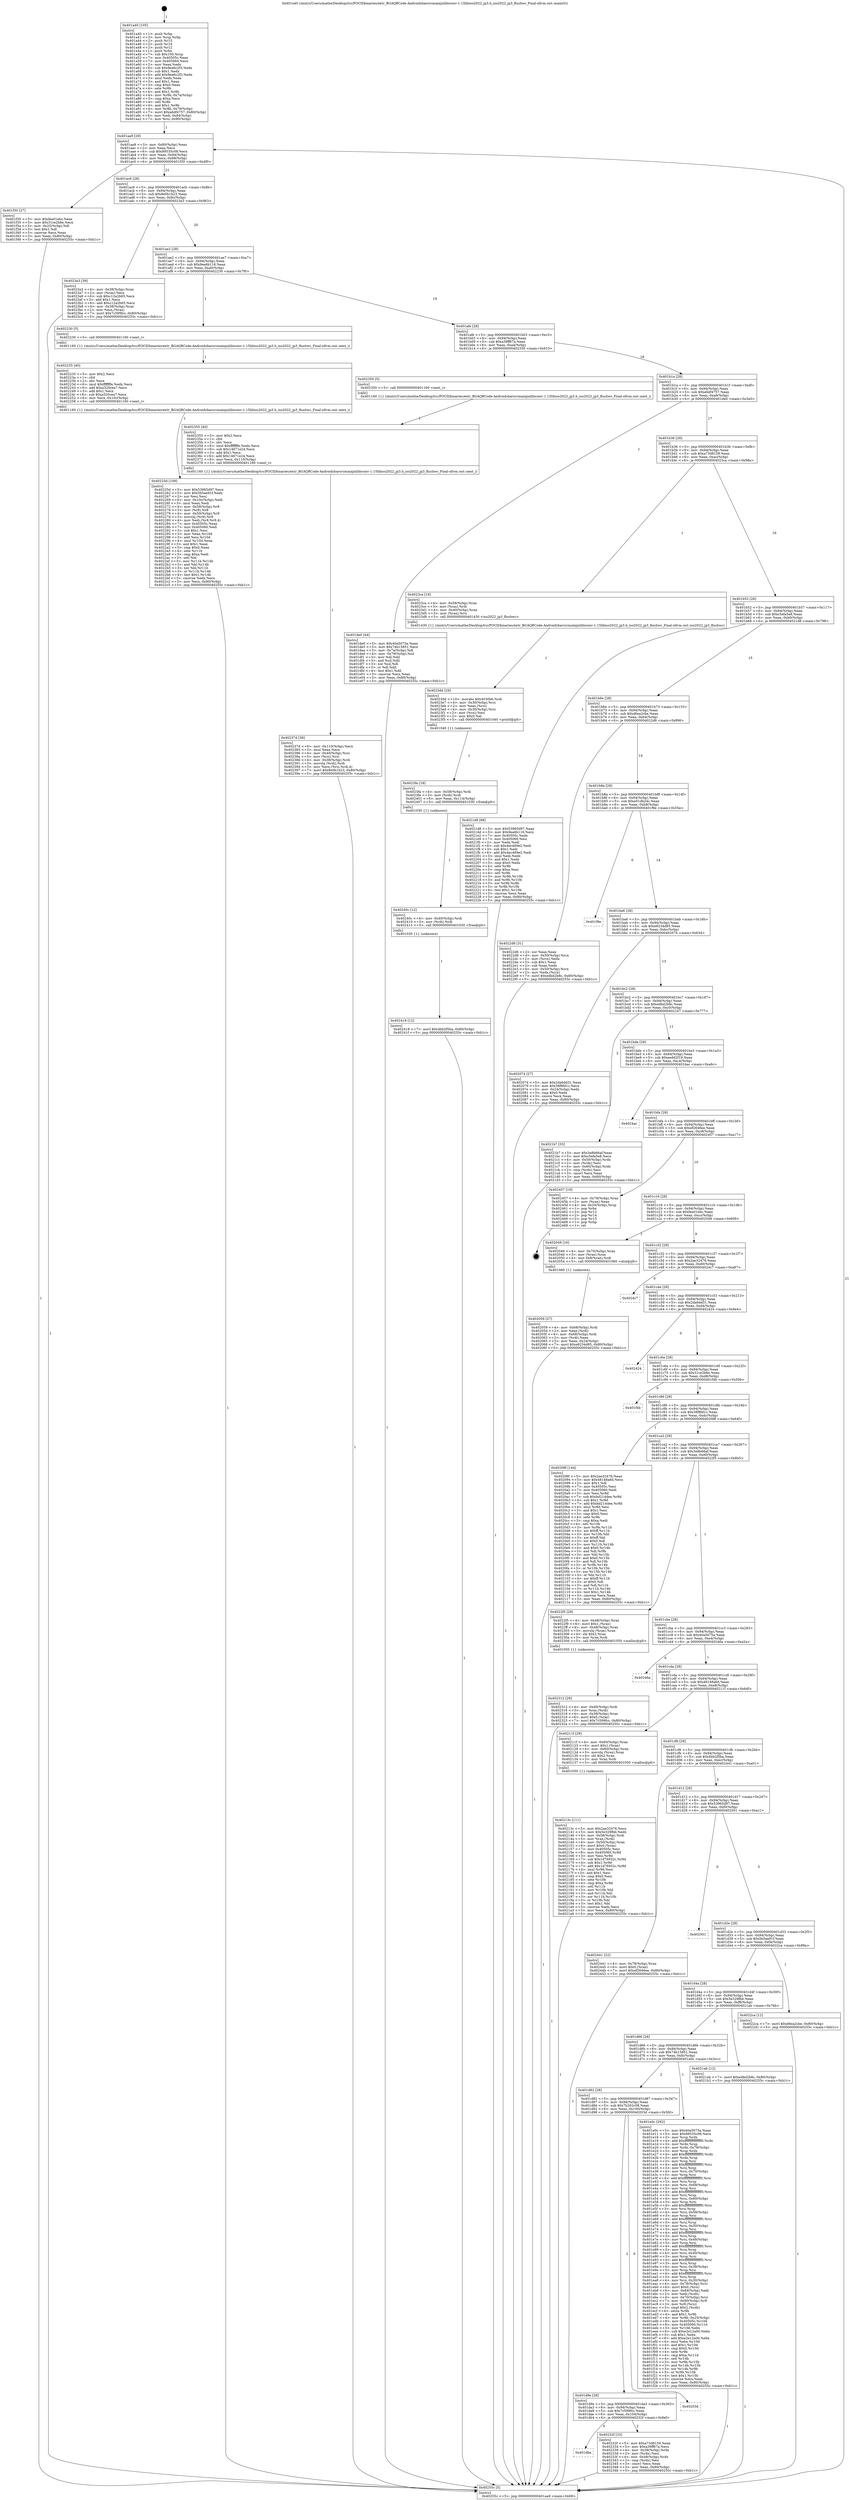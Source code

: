 digraph "0x401a40" {
  label = "0x401a40 (/mnt/c/Users/mathe/Desktop/tcc/POCII/binaries/extr_BGAQRCode-Androidzbarsrcmainjnilibiconv-1.15libiso2022_jp3.h_iso2022_jp3_flushwc_Final-ollvm.out::main(0))"
  labelloc = "t"
  node[shape=record]

  Entry [label="",width=0.3,height=0.3,shape=circle,fillcolor=black,style=filled]
  "0x401aa9" [label="{
     0x401aa9 [29]\l
     | [instrs]\l
     &nbsp;&nbsp;0x401aa9 \<+3\>: mov -0x80(%rbp),%eax\l
     &nbsp;&nbsp;0x401aac \<+2\>: mov %eax,%ecx\l
     &nbsp;&nbsp;0x401aae \<+6\>: sub $0x89535c08,%ecx\l
     &nbsp;&nbsp;0x401ab4 \<+6\>: mov %eax,-0x94(%rbp)\l
     &nbsp;&nbsp;0x401aba \<+6\>: mov %ecx,-0x98(%rbp)\l
     &nbsp;&nbsp;0x401ac0 \<+6\>: je 0000000000401f30 \<main+0x4f0\>\l
  }"]
  "0x401f30" [label="{
     0x401f30 [27]\l
     | [instrs]\l
     &nbsp;&nbsp;0x401f30 \<+5\>: mov $0xfea01ebc,%eax\l
     &nbsp;&nbsp;0x401f35 \<+5\>: mov $0x31ce2b6e,%ecx\l
     &nbsp;&nbsp;0x401f3a \<+3\>: mov -0x25(%rbp),%dl\l
     &nbsp;&nbsp;0x401f3d \<+3\>: test $0x1,%dl\l
     &nbsp;&nbsp;0x401f40 \<+3\>: cmovne %ecx,%eax\l
     &nbsp;&nbsp;0x401f43 \<+3\>: mov %eax,-0x80(%rbp)\l
     &nbsp;&nbsp;0x401f46 \<+5\>: jmp 000000000040255c \<main+0xb1c\>\l
  }"]
  "0x401ac6" [label="{
     0x401ac6 [28]\l
     | [instrs]\l
     &nbsp;&nbsp;0x401ac6 \<+5\>: jmp 0000000000401acb \<main+0x8b\>\l
     &nbsp;&nbsp;0x401acb \<+6\>: mov -0x94(%rbp),%eax\l
     &nbsp;&nbsp;0x401ad1 \<+5\>: sub $0x8e0b1b23,%eax\l
     &nbsp;&nbsp;0x401ad6 \<+6\>: mov %eax,-0x9c(%rbp)\l
     &nbsp;&nbsp;0x401adc \<+6\>: je 00000000004023a3 \<main+0x963\>\l
  }"]
  Exit [label="",width=0.3,height=0.3,shape=circle,fillcolor=black,style=filled,peripheries=2]
  "0x4023a3" [label="{
     0x4023a3 [39]\l
     | [instrs]\l
     &nbsp;&nbsp;0x4023a3 \<+4\>: mov -0x38(%rbp),%rax\l
     &nbsp;&nbsp;0x4023a7 \<+2\>: mov (%rax),%ecx\l
     &nbsp;&nbsp;0x4023a9 \<+6\>: sub $0xc12a2b65,%ecx\l
     &nbsp;&nbsp;0x4023af \<+3\>: add $0x1,%ecx\l
     &nbsp;&nbsp;0x4023b2 \<+6\>: add $0xc12a2b65,%ecx\l
     &nbsp;&nbsp;0x4023b8 \<+4\>: mov -0x38(%rbp),%rax\l
     &nbsp;&nbsp;0x4023bc \<+2\>: mov %ecx,(%rax)\l
     &nbsp;&nbsp;0x4023be \<+7\>: movl $0x7c599fcc,-0x80(%rbp)\l
     &nbsp;&nbsp;0x4023c5 \<+5\>: jmp 000000000040255c \<main+0xb1c\>\l
  }"]
  "0x401ae2" [label="{
     0x401ae2 [28]\l
     | [instrs]\l
     &nbsp;&nbsp;0x401ae2 \<+5\>: jmp 0000000000401ae7 \<main+0xa7\>\l
     &nbsp;&nbsp;0x401ae7 \<+6\>: mov -0x94(%rbp),%eax\l
     &nbsp;&nbsp;0x401aed \<+5\>: sub $0x9ea6b116,%eax\l
     &nbsp;&nbsp;0x401af2 \<+6\>: mov %eax,-0xa0(%rbp)\l
     &nbsp;&nbsp;0x401af8 \<+6\>: je 0000000000402230 \<main+0x7f0\>\l
  }"]
  "0x402418" [label="{
     0x402418 [12]\l
     | [instrs]\l
     &nbsp;&nbsp;0x402418 \<+7\>: movl $0x4bb2f5ba,-0x80(%rbp)\l
     &nbsp;&nbsp;0x40241f \<+5\>: jmp 000000000040255c \<main+0xb1c\>\l
  }"]
  "0x402230" [label="{
     0x402230 [5]\l
     | [instrs]\l
     &nbsp;&nbsp;0x402230 \<+5\>: call 0000000000401160 \<next_i\>\l
     | [calls]\l
     &nbsp;&nbsp;0x401160 \{1\} (/mnt/c/Users/mathe/Desktop/tcc/POCII/binaries/extr_BGAQRCode-Androidzbarsrcmainjnilibiconv-1.15libiso2022_jp3.h_iso2022_jp3_flushwc_Final-ollvm.out::next_i)\l
  }"]
  "0x401afe" [label="{
     0x401afe [28]\l
     | [instrs]\l
     &nbsp;&nbsp;0x401afe \<+5\>: jmp 0000000000401b03 \<main+0xc3\>\l
     &nbsp;&nbsp;0x401b03 \<+6\>: mov -0x94(%rbp),%eax\l
     &nbsp;&nbsp;0x401b09 \<+5\>: sub $0xa39ff67a,%eax\l
     &nbsp;&nbsp;0x401b0e \<+6\>: mov %eax,-0xa4(%rbp)\l
     &nbsp;&nbsp;0x401b14 \<+6\>: je 0000000000402350 \<main+0x910\>\l
  }"]
  "0x40240c" [label="{
     0x40240c [12]\l
     | [instrs]\l
     &nbsp;&nbsp;0x40240c \<+4\>: mov -0x40(%rbp),%rdi\l
     &nbsp;&nbsp;0x402410 \<+3\>: mov (%rdi),%rdi\l
     &nbsp;&nbsp;0x402413 \<+5\>: call 0000000000401030 \<free@plt\>\l
     | [calls]\l
     &nbsp;&nbsp;0x401030 \{1\} (unknown)\l
  }"]
  "0x402350" [label="{
     0x402350 [5]\l
     | [instrs]\l
     &nbsp;&nbsp;0x402350 \<+5\>: call 0000000000401160 \<next_i\>\l
     | [calls]\l
     &nbsp;&nbsp;0x401160 \{1\} (/mnt/c/Users/mathe/Desktop/tcc/POCII/binaries/extr_BGAQRCode-Androidzbarsrcmainjnilibiconv-1.15libiso2022_jp3.h_iso2022_jp3_flushwc_Final-ollvm.out::next_i)\l
  }"]
  "0x401b1a" [label="{
     0x401b1a [28]\l
     | [instrs]\l
     &nbsp;&nbsp;0x401b1a \<+5\>: jmp 0000000000401b1f \<main+0xdf\>\l
     &nbsp;&nbsp;0x401b1f \<+6\>: mov -0x94(%rbp),%eax\l
     &nbsp;&nbsp;0x401b25 \<+5\>: sub $0xa6df4757,%eax\l
     &nbsp;&nbsp;0x401b2a \<+6\>: mov %eax,-0xa8(%rbp)\l
     &nbsp;&nbsp;0x401b30 \<+6\>: je 0000000000401de0 \<main+0x3a0\>\l
  }"]
  "0x4023fa" [label="{
     0x4023fa [18]\l
     | [instrs]\l
     &nbsp;&nbsp;0x4023fa \<+4\>: mov -0x58(%rbp),%rdi\l
     &nbsp;&nbsp;0x4023fe \<+3\>: mov (%rdi),%rdi\l
     &nbsp;&nbsp;0x402401 \<+6\>: mov %eax,-0x114(%rbp)\l
     &nbsp;&nbsp;0x402407 \<+5\>: call 0000000000401030 \<free@plt\>\l
     | [calls]\l
     &nbsp;&nbsp;0x401030 \{1\} (unknown)\l
  }"]
  "0x401de0" [label="{
     0x401de0 [44]\l
     | [instrs]\l
     &nbsp;&nbsp;0x401de0 \<+5\>: mov $0x40a5075a,%eax\l
     &nbsp;&nbsp;0x401de5 \<+5\>: mov $0x74b15851,%ecx\l
     &nbsp;&nbsp;0x401dea \<+3\>: mov -0x7a(%rbp),%dl\l
     &nbsp;&nbsp;0x401ded \<+4\>: mov -0x79(%rbp),%sil\l
     &nbsp;&nbsp;0x401df1 \<+3\>: mov %dl,%dil\l
     &nbsp;&nbsp;0x401df4 \<+3\>: and %sil,%dil\l
     &nbsp;&nbsp;0x401df7 \<+3\>: xor %sil,%dl\l
     &nbsp;&nbsp;0x401dfa \<+3\>: or %dl,%dil\l
     &nbsp;&nbsp;0x401dfd \<+4\>: test $0x1,%dil\l
     &nbsp;&nbsp;0x401e01 \<+3\>: cmovne %ecx,%eax\l
     &nbsp;&nbsp;0x401e04 \<+3\>: mov %eax,-0x80(%rbp)\l
     &nbsp;&nbsp;0x401e07 \<+5\>: jmp 000000000040255c \<main+0xb1c\>\l
  }"]
  "0x401b36" [label="{
     0x401b36 [28]\l
     | [instrs]\l
     &nbsp;&nbsp;0x401b36 \<+5\>: jmp 0000000000401b3b \<main+0xfb\>\l
     &nbsp;&nbsp;0x401b3b \<+6\>: mov -0x94(%rbp),%eax\l
     &nbsp;&nbsp;0x401b41 \<+5\>: sub $0xa73d8159,%eax\l
     &nbsp;&nbsp;0x401b46 \<+6\>: mov %eax,-0xac(%rbp)\l
     &nbsp;&nbsp;0x401b4c \<+6\>: je 00000000004023ca \<main+0x98a\>\l
  }"]
  "0x40255c" [label="{
     0x40255c [5]\l
     | [instrs]\l
     &nbsp;&nbsp;0x40255c \<+5\>: jmp 0000000000401aa9 \<main+0x69\>\l
  }"]
  "0x401a40" [label="{
     0x401a40 [105]\l
     | [instrs]\l
     &nbsp;&nbsp;0x401a40 \<+1\>: push %rbp\l
     &nbsp;&nbsp;0x401a41 \<+3\>: mov %rsp,%rbp\l
     &nbsp;&nbsp;0x401a44 \<+2\>: push %r15\l
     &nbsp;&nbsp;0x401a46 \<+2\>: push %r14\l
     &nbsp;&nbsp;0x401a48 \<+2\>: push %r12\l
     &nbsp;&nbsp;0x401a4a \<+1\>: push %rbx\l
     &nbsp;&nbsp;0x401a4b \<+7\>: sub $0x100,%rsp\l
     &nbsp;&nbsp;0x401a52 \<+7\>: mov 0x40505c,%eax\l
     &nbsp;&nbsp;0x401a59 \<+7\>: mov 0x405060,%ecx\l
     &nbsp;&nbsp;0x401a60 \<+2\>: mov %eax,%edx\l
     &nbsp;&nbsp;0x401a62 \<+6\>: sub $0x9ea6c2f3,%edx\l
     &nbsp;&nbsp;0x401a68 \<+3\>: sub $0x1,%edx\l
     &nbsp;&nbsp;0x401a6b \<+6\>: add $0x9ea6c2f3,%edx\l
     &nbsp;&nbsp;0x401a71 \<+3\>: imul %edx,%eax\l
     &nbsp;&nbsp;0x401a74 \<+3\>: and $0x1,%eax\l
     &nbsp;&nbsp;0x401a77 \<+3\>: cmp $0x0,%eax\l
     &nbsp;&nbsp;0x401a7a \<+4\>: sete %r8b\l
     &nbsp;&nbsp;0x401a7e \<+4\>: and $0x1,%r8b\l
     &nbsp;&nbsp;0x401a82 \<+4\>: mov %r8b,-0x7a(%rbp)\l
     &nbsp;&nbsp;0x401a86 \<+3\>: cmp $0xa,%ecx\l
     &nbsp;&nbsp;0x401a89 \<+4\>: setl %r8b\l
     &nbsp;&nbsp;0x401a8d \<+4\>: and $0x1,%r8b\l
     &nbsp;&nbsp;0x401a91 \<+4\>: mov %r8b,-0x79(%rbp)\l
     &nbsp;&nbsp;0x401a95 \<+7\>: movl $0xa6df4757,-0x80(%rbp)\l
     &nbsp;&nbsp;0x401a9c \<+6\>: mov %edi,-0x84(%rbp)\l
     &nbsp;&nbsp;0x401aa2 \<+7\>: mov %rsi,-0x90(%rbp)\l
  }"]
  "0x4023dd" [label="{
     0x4023dd [29]\l
     | [instrs]\l
     &nbsp;&nbsp;0x4023dd \<+10\>: movabs $0x4030b6,%rdi\l
     &nbsp;&nbsp;0x4023e7 \<+4\>: mov -0x30(%rbp),%rsi\l
     &nbsp;&nbsp;0x4023eb \<+2\>: mov %eax,(%rsi)\l
     &nbsp;&nbsp;0x4023ed \<+4\>: mov -0x30(%rbp),%rsi\l
     &nbsp;&nbsp;0x4023f1 \<+2\>: mov (%rsi),%esi\l
     &nbsp;&nbsp;0x4023f3 \<+2\>: mov $0x0,%al\l
     &nbsp;&nbsp;0x4023f5 \<+5\>: call 0000000000401040 \<printf@plt\>\l
     | [calls]\l
     &nbsp;&nbsp;0x401040 \{1\} (unknown)\l
  }"]
  "0x4023ca" [label="{
     0x4023ca [19]\l
     | [instrs]\l
     &nbsp;&nbsp;0x4023ca \<+4\>: mov -0x58(%rbp),%rax\l
     &nbsp;&nbsp;0x4023ce \<+3\>: mov (%rax),%rdi\l
     &nbsp;&nbsp;0x4023d1 \<+4\>: mov -0x40(%rbp),%rax\l
     &nbsp;&nbsp;0x4023d5 \<+3\>: mov (%rax),%rsi\l
     &nbsp;&nbsp;0x4023d8 \<+5\>: call 0000000000401430 \<iso2022_jp3_flushwc\>\l
     | [calls]\l
     &nbsp;&nbsp;0x401430 \{1\} (/mnt/c/Users/mathe/Desktop/tcc/POCII/binaries/extr_BGAQRCode-Androidzbarsrcmainjnilibiconv-1.15libiso2022_jp3.h_iso2022_jp3_flushwc_Final-ollvm.out::iso2022_jp3_flushwc)\l
  }"]
  "0x401b52" [label="{
     0x401b52 [28]\l
     | [instrs]\l
     &nbsp;&nbsp;0x401b52 \<+5\>: jmp 0000000000401b57 \<main+0x117\>\l
     &nbsp;&nbsp;0x401b57 \<+6\>: mov -0x94(%rbp),%eax\l
     &nbsp;&nbsp;0x401b5d \<+5\>: sub $0xc5efa5e8,%eax\l
     &nbsp;&nbsp;0x401b62 \<+6\>: mov %eax,-0xb0(%rbp)\l
     &nbsp;&nbsp;0x401b68 \<+6\>: je 00000000004021d8 \<main+0x798\>\l
  }"]
  "0x40237d" [label="{
     0x40237d [38]\l
     | [instrs]\l
     &nbsp;&nbsp;0x40237d \<+6\>: mov -0x110(%rbp),%ecx\l
     &nbsp;&nbsp;0x402383 \<+3\>: imul %eax,%ecx\l
     &nbsp;&nbsp;0x402386 \<+4\>: mov -0x40(%rbp),%rsi\l
     &nbsp;&nbsp;0x40238a \<+3\>: mov (%rsi),%rsi\l
     &nbsp;&nbsp;0x40238d \<+4\>: mov -0x38(%rbp),%rdi\l
     &nbsp;&nbsp;0x402391 \<+3\>: movslq (%rdi),%rdi\l
     &nbsp;&nbsp;0x402394 \<+3\>: mov %ecx,(%rsi,%rdi,4)\l
     &nbsp;&nbsp;0x402397 \<+7\>: movl $0x8e0b1b23,-0x80(%rbp)\l
     &nbsp;&nbsp;0x40239e \<+5\>: jmp 000000000040255c \<main+0xb1c\>\l
  }"]
  "0x4021d8" [label="{
     0x4021d8 [88]\l
     | [instrs]\l
     &nbsp;&nbsp;0x4021d8 \<+5\>: mov $0x53965d97,%eax\l
     &nbsp;&nbsp;0x4021dd \<+5\>: mov $0x9ea6b116,%ecx\l
     &nbsp;&nbsp;0x4021e2 \<+7\>: mov 0x40505c,%edx\l
     &nbsp;&nbsp;0x4021e9 \<+7\>: mov 0x405060,%esi\l
     &nbsp;&nbsp;0x4021f0 \<+2\>: mov %edx,%edi\l
     &nbsp;&nbsp;0x4021f2 \<+6\>: sub $0x4ec469e2,%edi\l
     &nbsp;&nbsp;0x4021f8 \<+3\>: sub $0x1,%edi\l
     &nbsp;&nbsp;0x4021fb \<+6\>: add $0x4ec469e2,%edi\l
     &nbsp;&nbsp;0x402201 \<+3\>: imul %edi,%edx\l
     &nbsp;&nbsp;0x402204 \<+3\>: and $0x1,%edx\l
     &nbsp;&nbsp;0x402207 \<+3\>: cmp $0x0,%edx\l
     &nbsp;&nbsp;0x40220a \<+4\>: sete %r8b\l
     &nbsp;&nbsp;0x40220e \<+3\>: cmp $0xa,%esi\l
     &nbsp;&nbsp;0x402211 \<+4\>: setl %r9b\l
     &nbsp;&nbsp;0x402215 \<+3\>: mov %r8b,%r10b\l
     &nbsp;&nbsp;0x402218 \<+3\>: and %r9b,%r10b\l
     &nbsp;&nbsp;0x40221b \<+3\>: xor %r9b,%r8b\l
     &nbsp;&nbsp;0x40221e \<+3\>: or %r8b,%r10b\l
     &nbsp;&nbsp;0x402221 \<+4\>: test $0x1,%r10b\l
     &nbsp;&nbsp;0x402225 \<+3\>: cmovne %ecx,%eax\l
     &nbsp;&nbsp;0x402228 \<+3\>: mov %eax,-0x80(%rbp)\l
     &nbsp;&nbsp;0x40222b \<+5\>: jmp 000000000040255c \<main+0xb1c\>\l
  }"]
  "0x401b6e" [label="{
     0x401b6e [28]\l
     | [instrs]\l
     &nbsp;&nbsp;0x401b6e \<+5\>: jmp 0000000000401b73 \<main+0x133\>\l
     &nbsp;&nbsp;0x401b73 \<+6\>: mov -0x94(%rbp),%eax\l
     &nbsp;&nbsp;0x401b79 \<+5\>: sub $0xd6ea2cbe,%eax\l
     &nbsp;&nbsp;0x401b7e \<+6\>: mov %eax,-0xb4(%rbp)\l
     &nbsp;&nbsp;0x401b84 \<+6\>: je 00000000004022d6 \<main+0x896\>\l
  }"]
  "0x402355" [label="{
     0x402355 [40]\l
     | [instrs]\l
     &nbsp;&nbsp;0x402355 \<+5\>: mov $0x2,%ecx\l
     &nbsp;&nbsp;0x40235a \<+1\>: cltd\l
     &nbsp;&nbsp;0x40235b \<+2\>: idiv %ecx\l
     &nbsp;&nbsp;0x40235d \<+6\>: imul $0xfffffffe,%edx,%ecx\l
     &nbsp;&nbsp;0x402363 \<+6\>: sub $0x14671e24,%ecx\l
     &nbsp;&nbsp;0x402369 \<+3\>: add $0x1,%ecx\l
     &nbsp;&nbsp;0x40236c \<+6\>: add $0x14671e24,%ecx\l
     &nbsp;&nbsp;0x402372 \<+6\>: mov %ecx,-0x110(%rbp)\l
     &nbsp;&nbsp;0x402378 \<+5\>: call 0000000000401160 \<next_i\>\l
     | [calls]\l
     &nbsp;&nbsp;0x401160 \{1\} (/mnt/c/Users/mathe/Desktop/tcc/POCII/binaries/extr_BGAQRCode-Androidzbarsrcmainjnilibiconv-1.15libiso2022_jp3.h_iso2022_jp3_flushwc_Final-ollvm.out::next_i)\l
  }"]
  "0x4022d6" [label="{
     0x4022d6 [31]\l
     | [instrs]\l
     &nbsp;&nbsp;0x4022d6 \<+2\>: xor %eax,%eax\l
     &nbsp;&nbsp;0x4022d8 \<+4\>: mov -0x50(%rbp),%rcx\l
     &nbsp;&nbsp;0x4022dc \<+2\>: mov (%rcx),%edx\l
     &nbsp;&nbsp;0x4022de \<+3\>: sub $0x1,%eax\l
     &nbsp;&nbsp;0x4022e1 \<+2\>: sub %eax,%edx\l
     &nbsp;&nbsp;0x4022e3 \<+4\>: mov -0x50(%rbp),%rcx\l
     &nbsp;&nbsp;0x4022e7 \<+2\>: mov %edx,(%rcx)\l
     &nbsp;&nbsp;0x4022e9 \<+7\>: movl $0xedbd2b8c,-0x80(%rbp)\l
     &nbsp;&nbsp;0x4022f0 \<+5\>: jmp 000000000040255c \<main+0xb1c\>\l
  }"]
  "0x401b8a" [label="{
     0x401b8a [28]\l
     | [instrs]\l
     &nbsp;&nbsp;0x401b8a \<+5\>: jmp 0000000000401b8f \<main+0x14f\>\l
     &nbsp;&nbsp;0x401b8f \<+6\>: mov -0x94(%rbp),%eax\l
     &nbsp;&nbsp;0x401b95 \<+5\>: sub $0xe01db24c,%eax\l
     &nbsp;&nbsp;0x401b9a \<+6\>: mov %eax,-0xb8(%rbp)\l
     &nbsp;&nbsp;0x401ba0 \<+6\>: je 0000000000401f9e \<main+0x55e\>\l
  }"]
  "0x401dba" [label="{
     0x401dba\l
  }", style=dashed]
  "0x401f9e" [label="{
     0x401f9e\l
  }", style=dashed]
  "0x401ba6" [label="{
     0x401ba6 [28]\l
     | [instrs]\l
     &nbsp;&nbsp;0x401ba6 \<+5\>: jmp 0000000000401bab \<main+0x16b\>\l
     &nbsp;&nbsp;0x401bab \<+6\>: mov -0x94(%rbp),%eax\l
     &nbsp;&nbsp;0x401bb1 \<+5\>: sub $0xe8234d85,%eax\l
     &nbsp;&nbsp;0x401bb6 \<+6\>: mov %eax,-0xbc(%rbp)\l
     &nbsp;&nbsp;0x401bbc \<+6\>: je 0000000000402074 \<main+0x634\>\l
  }"]
  "0x40232f" [label="{
     0x40232f [33]\l
     | [instrs]\l
     &nbsp;&nbsp;0x40232f \<+5\>: mov $0xa73d8159,%eax\l
     &nbsp;&nbsp;0x402334 \<+5\>: mov $0xa39ff67a,%ecx\l
     &nbsp;&nbsp;0x402339 \<+4\>: mov -0x38(%rbp),%rdx\l
     &nbsp;&nbsp;0x40233d \<+2\>: mov (%rdx),%esi\l
     &nbsp;&nbsp;0x40233f \<+4\>: mov -0x48(%rbp),%rdx\l
     &nbsp;&nbsp;0x402343 \<+2\>: cmp (%rdx),%esi\l
     &nbsp;&nbsp;0x402345 \<+3\>: cmovl %ecx,%eax\l
     &nbsp;&nbsp;0x402348 \<+3\>: mov %eax,-0x80(%rbp)\l
     &nbsp;&nbsp;0x40234b \<+5\>: jmp 000000000040255c \<main+0xb1c\>\l
  }"]
  "0x402074" [label="{
     0x402074 [27]\l
     | [instrs]\l
     &nbsp;&nbsp;0x402074 \<+5\>: mov $0x2da6dd31,%eax\l
     &nbsp;&nbsp;0x402079 \<+5\>: mov $0x38f8fd1c,%ecx\l
     &nbsp;&nbsp;0x40207e \<+3\>: mov -0x24(%rbp),%edx\l
     &nbsp;&nbsp;0x402081 \<+3\>: cmp $0x0,%edx\l
     &nbsp;&nbsp;0x402084 \<+3\>: cmove %ecx,%eax\l
     &nbsp;&nbsp;0x402087 \<+3\>: mov %eax,-0x80(%rbp)\l
     &nbsp;&nbsp;0x40208a \<+5\>: jmp 000000000040255c \<main+0xb1c\>\l
  }"]
  "0x401bc2" [label="{
     0x401bc2 [28]\l
     | [instrs]\l
     &nbsp;&nbsp;0x401bc2 \<+5\>: jmp 0000000000401bc7 \<main+0x187\>\l
     &nbsp;&nbsp;0x401bc7 \<+6\>: mov -0x94(%rbp),%eax\l
     &nbsp;&nbsp;0x401bcd \<+5\>: sub $0xedbd2b8c,%eax\l
     &nbsp;&nbsp;0x401bd2 \<+6\>: mov %eax,-0xc0(%rbp)\l
     &nbsp;&nbsp;0x401bd8 \<+6\>: je 00000000004021b7 \<main+0x777\>\l
  }"]
  "0x401d9e" [label="{
     0x401d9e [28]\l
     | [instrs]\l
     &nbsp;&nbsp;0x401d9e \<+5\>: jmp 0000000000401da3 \<main+0x363\>\l
     &nbsp;&nbsp;0x401da3 \<+6\>: mov -0x94(%rbp),%eax\l
     &nbsp;&nbsp;0x401da9 \<+5\>: sub $0x7c599fcc,%eax\l
     &nbsp;&nbsp;0x401dae \<+6\>: mov %eax,-0x104(%rbp)\l
     &nbsp;&nbsp;0x401db4 \<+6\>: je 000000000040232f \<main+0x8ef\>\l
  }"]
  "0x4021b7" [label="{
     0x4021b7 [33]\l
     | [instrs]\l
     &nbsp;&nbsp;0x4021b7 \<+5\>: mov $0x3e8b66af,%eax\l
     &nbsp;&nbsp;0x4021bc \<+5\>: mov $0xc5efa5e8,%ecx\l
     &nbsp;&nbsp;0x4021c1 \<+4\>: mov -0x50(%rbp),%rdx\l
     &nbsp;&nbsp;0x4021c5 \<+2\>: mov (%rdx),%esi\l
     &nbsp;&nbsp;0x4021c7 \<+4\>: mov -0x60(%rbp),%rdx\l
     &nbsp;&nbsp;0x4021cb \<+2\>: cmp (%rdx),%esi\l
     &nbsp;&nbsp;0x4021cd \<+3\>: cmovl %ecx,%eax\l
     &nbsp;&nbsp;0x4021d0 \<+3\>: mov %eax,-0x80(%rbp)\l
     &nbsp;&nbsp;0x4021d3 \<+5\>: jmp 000000000040255c \<main+0xb1c\>\l
  }"]
  "0x401bde" [label="{
     0x401bde [28]\l
     | [instrs]\l
     &nbsp;&nbsp;0x401bde \<+5\>: jmp 0000000000401be3 \<main+0x1a3\>\l
     &nbsp;&nbsp;0x401be3 \<+6\>: mov -0x94(%rbp),%eax\l
     &nbsp;&nbsp;0x401be9 \<+5\>: sub $0xeedd2f19,%eax\l
     &nbsp;&nbsp;0x401bee \<+6\>: mov %eax,-0xc4(%rbp)\l
     &nbsp;&nbsp;0x401bf4 \<+6\>: je 00000000004024ac \<main+0xa6c\>\l
  }"]
  "0x40203d" [label="{
     0x40203d\l
  }", style=dashed]
  "0x4024ac" [label="{
     0x4024ac\l
  }", style=dashed]
  "0x401bfa" [label="{
     0x401bfa [28]\l
     | [instrs]\l
     &nbsp;&nbsp;0x401bfa \<+5\>: jmp 0000000000401bff \<main+0x1bf\>\l
     &nbsp;&nbsp;0x401bff \<+6\>: mov -0x94(%rbp),%eax\l
     &nbsp;&nbsp;0x401c05 \<+5\>: sub $0xef2646ee,%eax\l
     &nbsp;&nbsp;0x401c0a \<+6\>: mov %eax,-0xc8(%rbp)\l
     &nbsp;&nbsp;0x401c10 \<+6\>: je 0000000000402457 \<main+0xa17\>\l
  }"]
  "0x402312" [label="{
     0x402312 [29]\l
     | [instrs]\l
     &nbsp;&nbsp;0x402312 \<+4\>: mov -0x40(%rbp),%rdi\l
     &nbsp;&nbsp;0x402316 \<+3\>: mov %rax,(%rdi)\l
     &nbsp;&nbsp;0x402319 \<+4\>: mov -0x38(%rbp),%rax\l
     &nbsp;&nbsp;0x40231d \<+6\>: movl $0x0,(%rax)\l
     &nbsp;&nbsp;0x402323 \<+7\>: movl $0x7c599fcc,-0x80(%rbp)\l
     &nbsp;&nbsp;0x40232a \<+5\>: jmp 000000000040255c \<main+0xb1c\>\l
  }"]
  "0x402457" [label="{
     0x402457 [19]\l
     | [instrs]\l
     &nbsp;&nbsp;0x402457 \<+4\>: mov -0x78(%rbp),%rax\l
     &nbsp;&nbsp;0x40245b \<+2\>: mov (%rax),%eax\l
     &nbsp;&nbsp;0x40245d \<+4\>: lea -0x20(%rbp),%rsp\l
     &nbsp;&nbsp;0x402461 \<+1\>: pop %rbx\l
     &nbsp;&nbsp;0x402462 \<+2\>: pop %r12\l
     &nbsp;&nbsp;0x402464 \<+2\>: pop %r14\l
     &nbsp;&nbsp;0x402466 \<+2\>: pop %r15\l
     &nbsp;&nbsp;0x402468 \<+1\>: pop %rbp\l
     &nbsp;&nbsp;0x402469 \<+1\>: ret\l
  }"]
  "0x401c16" [label="{
     0x401c16 [28]\l
     | [instrs]\l
     &nbsp;&nbsp;0x401c16 \<+5\>: jmp 0000000000401c1b \<main+0x1db\>\l
     &nbsp;&nbsp;0x401c1b \<+6\>: mov -0x94(%rbp),%eax\l
     &nbsp;&nbsp;0x401c21 \<+5\>: sub $0xfea01ebc,%eax\l
     &nbsp;&nbsp;0x401c26 \<+6\>: mov %eax,-0xcc(%rbp)\l
     &nbsp;&nbsp;0x401c2c \<+6\>: je 0000000000402049 \<main+0x609\>\l
  }"]
  "0x40225d" [label="{
     0x40225d [109]\l
     | [instrs]\l
     &nbsp;&nbsp;0x40225d \<+5\>: mov $0x53965d97,%ecx\l
     &nbsp;&nbsp;0x402262 \<+5\>: mov $0x5b5ae91f,%edx\l
     &nbsp;&nbsp;0x402267 \<+2\>: xor %esi,%esi\l
     &nbsp;&nbsp;0x402269 \<+6\>: mov -0x10c(%rbp),%edi\l
     &nbsp;&nbsp;0x40226f \<+3\>: imul %eax,%edi\l
     &nbsp;&nbsp;0x402272 \<+4\>: mov -0x58(%rbp),%r8\l
     &nbsp;&nbsp;0x402276 \<+3\>: mov (%r8),%r8\l
     &nbsp;&nbsp;0x402279 \<+4\>: mov -0x50(%rbp),%r9\l
     &nbsp;&nbsp;0x40227d \<+3\>: movslq (%r9),%r9\l
     &nbsp;&nbsp;0x402280 \<+4\>: mov %edi,(%r8,%r9,4)\l
     &nbsp;&nbsp;0x402284 \<+7\>: mov 0x40505c,%eax\l
     &nbsp;&nbsp;0x40228b \<+7\>: mov 0x405060,%edi\l
     &nbsp;&nbsp;0x402292 \<+3\>: sub $0x1,%esi\l
     &nbsp;&nbsp;0x402295 \<+3\>: mov %eax,%r10d\l
     &nbsp;&nbsp;0x402298 \<+3\>: add %esi,%r10d\l
     &nbsp;&nbsp;0x40229b \<+4\>: imul %r10d,%eax\l
     &nbsp;&nbsp;0x40229f \<+3\>: and $0x1,%eax\l
     &nbsp;&nbsp;0x4022a2 \<+3\>: cmp $0x0,%eax\l
     &nbsp;&nbsp;0x4022a5 \<+4\>: sete %r11b\l
     &nbsp;&nbsp;0x4022a9 \<+3\>: cmp $0xa,%edi\l
     &nbsp;&nbsp;0x4022ac \<+3\>: setl %bl\l
     &nbsp;&nbsp;0x4022af \<+3\>: mov %r11b,%r14b\l
     &nbsp;&nbsp;0x4022b2 \<+3\>: and %bl,%r14b\l
     &nbsp;&nbsp;0x4022b5 \<+3\>: xor %bl,%r11b\l
     &nbsp;&nbsp;0x4022b8 \<+3\>: or %r11b,%r14b\l
     &nbsp;&nbsp;0x4022bb \<+4\>: test $0x1,%r14b\l
     &nbsp;&nbsp;0x4022bf \<+3\>: cmovne %edx,%ecx\l
     &nbsp;&nbsp;0x4022c2 \<+3\>: mov %ecx,-0x80(%rbp)\l
     &nbsp;&nbsp;0x4022c5 \<+5\>: jmp 000000000040255c \<main+0xb1c\>\l
  }"]
  "0x402049" [label="{
     0x402049 [16]\l
     | [instrs]\l
     &nbsp;&nbsp;0x402049 \<+4\>: mov -0x70(%rbp),%rax\l
     &nbsp;&nbsp;0x40204d \<+3\>: mov (%rax),%rax\l
     &nbsp;&nbsp;0x402050 \<+4\>: mov 0x8(%rax),%rdi\l
     &nbsp;&nbsp;0x402054 \<+5\>: call 0000000000401060 \<atoi@plt\>\l
     | [calls]\l
     &nbsp;&nbsp;0x401060 \{1\} (unknown)\l
  }"]
  "0x401c32" [label="{
     0x401c32 [28]\l
     | [instrs]\l
     &nbsp;&nbsp;0x401c32 \<+5\>: jmp 0000000000401c37 \<main+0x1f7\>\l
     &nbsp;&nbsp;0x401c37 \<+6\>: mov -0x94(%rbp),%eax\l
     &nbsp;&nbsp;0x401c3d \<+5\>: sub $0x2ae32476,%eax\l
     &nbsp;&nbsp;0x401c42 \<+6\>: mov %eax,-0xd0(%rbp)\l
     &nbsp;&nbsp;0x401c48 \<+6\>: je 00000000004024c7 \<main+0xa87\>\l
  }"]
  "0x402235" [label="{
     0x402235 [40]\l
     | [instrs]\l
     &nbsp;&nbsp;0x402235 \<+5\>: mov $0x2,%ecx\l
     &nbsp;&nbsp;0x40223a \<+1\>: cltd\l
     &nbsp;&nbsp;0x40223b \<+2\>: idiv %ecx\l
     &nbsp;&nbsp;0x40223d \<+6\>: imul $0xfffffffe,%edx,%ecx\l
     &nbsp;&nbsp;0x402243 \<+6\>: add $0xa320cea7,%ecx\l
     &nbsp;&nbsp;0x402249 \<+3\>: add $0x1,%ecx\l
     &nbsp;&nbsp;0x40224c \<+6\>: sub $0xa320cea7,%ecx\l
     &nbsp;&nbsp;0x402252 \<+6\>: mov %ecx,-0x10c(%rbp)\l
     &nbsp;&nbsp;0x402258 \<+5\>: call 0000000000401160 \<next_i\>\l
     | [calls]\l
     &nbsp;&nbsp;0x401160 \{1\} (/mnt/c/Users/mathe/Desktop/tcc/POCII/binaries/extr_BGAQRCode-Androidzbarsrcmainjnilibiconv-1.15libiso2022_jp3.h_iso2022_jp3_flushwc_Final-ollvm.out::next_i)\l
  }"]
  "0x4024c7" [label="{
     0x4024c7\l
  }", style=dashed]
  "0x401c4e" [label="{
     0x401c4e [28]\l
     | [instrs]\l
     &nbsp;&nbsp;0x401c4e \<+5\>: jmp 0000000000401c53 \<main+0x213\>\l
     &nbsp;&nbsp;0x401c53 \<+6\>: mov -0x94(%rbp),%eax\l
     &nbsp;&nbsp;0x401c59 \<+5\>: sub $0x2da6dd31,%eax\l
     &nbsp;&nbsp;0x401c5e \<+6\>: mov %eax,-0xd4(%rbp)\l
     &nbsp;&nbsp;0x401c64 \<+6\>: je 0000000000402424 \<main+0x9e4\>\l
  }"]
  "0x40213c" [label="{
     0x40213c [111]\l
     | [instrs]\l
     &nbsp;&nbsp;0x40213c \<+5\>: mov $0x2ae32476,%ecx\l
     &nbsp;&nbsp;0x402141 \<+5\>: mov $0x5e329fbb,%edx\l
     &nbsp;&nbsp;0x402146 \<+4\>: mov -0x58(%rbp),%rdi\l
     &nbsp;&nbsp;0x40214a \<+3\>: mov %rax,(%rdi)\l
     &nbsp;&nbsp;0x40214d \<+4\>: mov -0x50(%rbp),%rax\l
     &nbsp;&nbsp;0x402151 \<+6\>: movl $0x0,(%rax)\l
     &nbsp;&nbsp;0x402157 \<+7\>: mov 0x40505c,%esi\l
     &nbsp;&nbsp;0x40215e \<+8\>: mov 0x405060,%r8d\l
     &nbsp;&nbsp;0x402166 \<+3\>: mov %esi,%r9d\l
     &nbsp;&nbsp;0x402169 \<+7\>: sub $0x1d76932c,%r9d\l
     &nbsp;&nbsp;0x402170 \<+4\>: sub $0x1,%r9d\l
     &nbsp;&nbsp;0x402174 \<+7\>: add $0x1d76932c,%r9d\l
     &nbsp;&nbsp;0x40217b \<+4\>: imul %r9d,%esi\l
     &nbsp;&nbsp;0x40217f \<+3\>: and $0x1,%esi\l
     &nbsp;&nbsp;0x402182 \<+3\>: cmp $0x0,%esi\l
     &nbsp;&nbsp;0x402185 \<+4\>: sete %r10b\l
     &nbsp;&nbsp;0x402189 \<+4\>: cmp $0xa,%r8d\l
     &nbsp;&nbsp;0x40218d \<+4\>: setl %r11b\l
     &nbsp;&nbsp;0x402191 \<+3\>: mov %r10b,%bl\l
     &nbsp;&nbsp;0x402194 \<+3\>: and %r11b,%bl\l
     &nbsp;&nbsp;0x402197 \<+3\>: xor %r11b,%r10b\l
     &nbsp;&nbsp;0x40219a \<+3\>: or %r10b,%bl\l
     &nbsp;&nbsp;0x40219d \<+3\>: test $0x1,%bl\l
     &nbsp;&nbsp;0x4021a0 \<+3\>: cmovne %edx,%ecx\l
     &nbsp;&nbsp;0x4021a3 \<+3\>: mov %ecx,-0x80(%rbp)\l
     &nbsp;&nbsp;0x4021a6 \<+5\>: jmp 000000000040255c \<main+0xb1c\>\l
  }"]
  "0x402424" [label="{
     0x402424\l
  }", style=dashed]
  "0x401c6a" [label="{
     0x401c6a [28]\l
     | [instrs]\l
     &nbsp;&nbsp;0x401c6a \<+5\>: jmp 0000000000401c6f \<main+0x22f\>\l
     &nbsp;&nbsp;0x401c6f \<+6\>: mov -0x94(%rbp),%eax\l
     &nbsp;&nbsp;0x401c75 \<+5\>: sub $0x31ce2b6e,%eax\l
     &nbsp;&nbsp;0x401c7a \<+6\>: mov %eax,-0xd8(%rbp)\l
     &nbsp;&nbsp;0x401c80 \<+6\>: je 0000000000401f4b \<main+0x50b\>\l
  }"]
  "0x402059" [label="{
     0x402059 [27]\l
     | [instrs]\l
     &nbsp;&nbsp;0x402059 \<+4\>: mov -0x68(%rbp),%rdi\l
     &nbsp;&nbsp;0x40205d \<+2\>: mov %eax,(%rdi)\l
     &nbsp;&nbsp;0x40205f \<+4\>: mov -0x68(%rbp),%rdi\l
     &nbsp;&nbsp;0x402063 \<+2\>: mov (%rdi),%eax\l
     &nbsp;&nbsp;0x402065 \<+3\>: mov %eax,-0x24(%rbp)\l
     &nbsp;&nbsp;0x402068 \<+7\>: movl $0xe8234d85,-0x80(%rbp)\l
     &nbsp;&nbsp;0x40206f \<+5\>: jmp 000000000040255c \<main+0xb1c\>\l
  }"]
  "0x401f4b" [label="{
     0x401f4b\l
  }", style=dashed]
  "0x401c86" [label="{
     0x401c86 [28]\l
     | [instrs]\l
     &nbsp;&nbsp;0x401c86 \<+5\>: jmp 0000000000401c8b \<main+0x24b\>\l
     &nbsp;&nbsp;0x401c8b \<+6\>: mov -0x94(%rbp),%eax\l
     &nbsp;&nbsp;0x401c91 \<+5\>: sub $0x38f8fd1c,%eax\l
     &nbsp;&nbsp;0x401c96 \<+6\>: mov %eax,-0xdc(%rbp)\l
     &nbsp;&nbsp;0x401c9c \<+6\>: je 000000000040208f \<main+0x64f\>\l
  }"]
  "0x401d82" [label="{
     0x401d82 [28]\l
     | [instrs]\l
     &nbsp;&nbsp;0x401d82 \<+5\>: jmp 0000000000401d87 \<main+0x347\>\l
     &nbsp;&nbsp;0x401d87 \<+6\>: mov -0x94(%rbp),%eax\l
     &nbsp;&nbsp;0x401d8d \<+5\>: sub $0x7b202c08,%eax\l
     &nbsp;&nbsp;0x401d92 \<+6\>: mov %eax,-0x100(%rbp)\l
     &nbsp;&nbsp;0x401d98 \<+6\>: je 000000000040203d \<main+0x5fd\>\l
  }"]
  "0x40208f" [label="{
     0x40208f [144]\l
     | [instrs]\l
     &nbsp;&nbsp;0x40208f \<+5\>: mov $0x2ae32476,%eax\l
     &nbsp;&nbsp;0x402094 \<+5\>: mov $0x48148a6d,%ecx\l
     &nbsp;&nbsp;0x402099 \<+2\>: mov $0x1,%dl\l
     &nbsp;&nbsp;0x40209b \<+7\>: mov 0x40505c,%esi\l
     &nbsp;&nbsp;0x4020a2 \<+7\>: mov 0x405060,%edi\l
     &nbsp;&nbsp;0x4020a9 \<+3\>: mov %esi,%r8d\l
     &nbsp;&nbsp;0x4020ac \<+7\>: sub $0xbd214dee,%r8d\l
     &nbsp;&nbsp;0x4020b3 \<+4\>: sub $0x1,%r8d\l
     &nbsp;&nbsp;0x4020b7 \<+7\>: add $0xbd214dee,%r8d\l
     &nbsp;&nbsp;0x4020be \<+4\>: imul %r8d,%esi\l
     &nbsp;&nbsp;0x4020c2 \<+3\>: and $0x1,%esi\l
     &nbsp;&nbsp;0x4020c5 \<+3\>: cmp $0x0,%esi\l
     &nbsp;&nbsp;0x4020c8 \<+4\>: sete %r9b\l
     &nbsp;&nbsp;0x4020cc \<+3\>: cmp $0xa,%edi\l
     &nbsp;&nbsp;0x4020cf \<+4\>: setl %r10b\l
     &nbsp;&nbsp;0x4020d3 \<+3\>: mov %r9b,%r11b\l
     &nbsp;&nbsp;0x4020d6 \<+4\>: xor $0xff,%r11b\l
     &nbsp;&nbsp;0x4020da \<+3\>: mov %r10b,%bl\l
     &nbsp;&nbsp;0x4020dd \<+3\>: xor $0xff,%bl\l
     &nbsp;&nbsp;0x4020e0 \<+3\>: xor $0x0,%dl\l
     &nbsp;&nbsp;0x4020e3 \<+3\>: mov %r11b,%r14b\l
     &nbsp;&nbsp;0x4020e6 \<+4\>: and $0x0,%r14b\l
     &nbsp;&nbsp;0x4020ea \<+3\>: and %dl,%r9b\l
     &nbsp;&nbsp;0x4020ed \<+3\>: mov %bl,%r15b\l
     &nbsp;&nbsp;0x4020f0 \<+4\>: and $0x0,%r15b\l
     &nbsp;&nbsp;0x4020f4 \<+3\>: and %dl,%r10b\l
     &nbsp;&nbsp;0x4020f7 \<+3\>: or %r9b,%r14b\l
     &nbsp;&nbsp;0x4020fa \<+3\>: or %r10b,%r15b\l
     &nbsp;&nbsp;0x4020fd \<+3\>: xor %r15b,%r14b\l
     &nbsp;&nbsp;0x402100 \<+3\>: or %bl,%r11b\l
     &nbsp;&nbsp;0x402103 \<+4\>: xor $0xff,%r11b\l
     &nbsp;&nbsp;0x402107 \<+3\>: or $0x0,%dl\l
     &nbsp;&nbsp;0x40210a \<+3\>: and %dl,%r11b\l
     &nbsp;&nbsp;0x40210d \<+3\>: or %r11b,%r14b\l
     &nbsp;&nbsp;0x402110 \<+4\>: test $0x1,%r14b\l
     &nbsp;&nbsp;0x402114 \<+3\>: cmovne %ecx,%eax\l
     &nbsp;&nbsp;0x402117 \<+3\>: mov %eax,-0x80(%rbp)\l
     &nbsp;&nbsp;0x40211a \<+5\>: jmp 000000000040255c \<main+0xb1c\>\l
  }"]
  "0x401ca2" [label="{
     0x401ca2 [28]\l
     | [instrs]\l
     &nbsp;&nbsp;0x401ca2 \<+5\>: jmp 0000000000401ca7 \<main+0x267\>\l
     &nbsp;&nbsp;0x401ca7 \<+6\>: mov -0x94(%rbp),%eax\l
     &nbsp;&nbsp;0x401cad \<+5\>: sub $0x3e8b66af,%eax\l
     &nbsp;&nbsp;0x401cb2 \<+6\>: mov %eax,-0xe0(%rbp)\l
     &nbsp;&nbsp;0x401cb8 \<+6\>: je 00000000004022f5 \<main+0x8b5\>\l
  }"]
  "0x401e0c" [label="{
     0x401e0c [292]\l
     | [instrs]\l
     &nbsp;&nbsp;0x401e0c \<+5\>: mov $0x40a5075a,%eax\l
     &nbsp;&nbsp;0x401e11 \<+5\>: mov $0x89535c08,%ecx\l
     &nbsp;&nbsp;0x401e16 \<+3\>: mov %rsp,%rdx\l
     &nbsp;&nbsp;0x401e19 \<+4\>: add $0xfffffffffffffff0,%rdx\l
     &nbsp;&nbsp;0x401e1d \<+3\>: mov %rdx,%rsp\l
     &nbsp;&nbsp;0x401e20 \<+4\>: mov %rdx,-0x78(%rbp)\l
     &nbsp;&nbsp;0x401e24 \<+3\>: mov %rsp,%rdx\l
     &nbsp;&nbsp;0x401e27 \<+4\>: add $0xfffffffffffffff0,%rdx\l
     &nbsp;&nbsp;0x401e2b \<+3\>: mov %rdx,%rsp\l
     &nbsp;&nbsp;0x401e2e \<+3\>: mov %rsp,%rsi\l
     &nbsp;&nbsp;0x401e31 \<+4\>: add $0xfffffffffffffff0,%rsi\l
     &nbsp;&nbsp;0x401e35 \<+3\>: mov %rsi,%rsp\l
     &nbsp;&nbsp;0x401e38 \<+4\>: mov %rsi,-0x70(%rbp)\l
     &nbsp;&nbsp;0x401e3c \<+3\>: mov %rsp,%rsi\l
     &nbsp;&nbsp;0x401e3f \<+4\>: add $0xfffffffffffffff0,%rsi\l
     &nbsp;&nbsp;0x401e43 \<+3\>: mov %rsi,%rsp\l
     &nbsp;&nbsp;0x401e46 \<+4\>: mov %rsi,-0x68(%rbp)\l
     &nbsp;&nbsp;0x401e4a \<+3\>: mov %rsp,%rsi\l
     &nbsp;&nbsp;0x401e4d \<+4\>: add $0xfffffffffffffff0,%rsi\l
     &nbsp;&nbsp;0x401e51 \<+3\>: mov %rsi,%rsp\l
     &nbsp;&nbsp;0x401e54 \<+4\>: mov %rsi,-0x60(%rbp)\l
     &nbsp;&nbsp;0x401e58 \<+3\>: mov %rsp,%rsi\l
     &nbsp;&nbsp;0x401e5b \<+4\>: add $0xfffffffffffffff0,%rsi\l
     &nbsp;&nbsp;0x401e5f \<+3\>: mov %rsi,%rsp\l
     &nbsp;&nbsp;0x401e62 \<+4\>: mov %rsi,-0x58(%rbp)\l
     &nbsp;&nbsp;0x401e66 \<+3\>: mov %rsp,%rsi\l
     &nbsp;&nbsp;0x401e69 \<+4\>: add $0xfffffffffffffff0,%rsi\l
     &nbsp;&nbsp;0x401e6d \<+3\>: mov %rsi,%rsp\l
     &nbsp;&nbsp;0x401e70 \<+4\>: mov %rsi,-0x50(%rbp)\l
     &nbsp;&nbsp;0x401e74 \<+3\>: mov %rsp,%rsi\l
     &nbsp;&nbsp;0x401e77 \<+4\>: add $0xfffffffffffffff0,%rsi\l
     &nbsp;&nbsp;0x401e7b \<+3\>: mov %rsi,%rsp\l
     &nbsp;&nbsp;0x401e7e \<+4\>: mov %rsi,-0x48(%rbp)\l
     &nbsp;&nbsp;0x401e82 \<+3\>: mov %rsp,%rsi\l
     &nbsp;&nbsp;0x401e85 \<+4\>: add $0xfffffffffffffff0,%rsi\l
     &nbsp;&nbsp;0x401e89 \<+3\>: mov %rsi,%rsp\l
     &nbsp;&nbsp;0x401e8c \<+4\>: mov %rsi,-0x40(%rbp)\l
     &nbsp;&nbsp;0x401e90 \<+3\>: mov %rsp,%rsi\l
     &nbsp;&nbsp;0x401e93 \<+4\>: add $0xfffffffffffffff0,%rsi\l
     &nbsp;&nbsp;0x401e97 \<+3\>: mov %rsi,%rsp\l
     &nbsp;&nbsp;0x401e9a \<+4\>: mov %rsi,-0x38(%rbp)\l
     &nbsp;&nbsp;0x401e9e \<+3\>: mov %rsp,%rsi\l
     &nbsp;&nbsp;0x401ea1 \<+4\>: add $0xfffffffffffffff0,%rsi\l
     &nbsp;&nbsp;0x401ea5 \<+3\>: mov %rsi,%rsp\l
     &nbsp;&nbsp;0x401ea8 \<+4\>: mov %rsi,-0x30(%rbp)\l
     &nbsp;&nbsp;0x401eac \<+4\>: mov -0x78(%rbp),%rsi\l
     &nbsp;&nbsp;0x401eb0 \<+6\>: movl $0x0,(%rsi)\l
     &nbsp;&nbsp;0x401eb6 \<+6\>: mov -0x84(%rbp),%edi\l
     &nbsp;&nbsp;0x401ebc \<+2\>: mov %edi,(%rdx)\l
     &nbsp;&nbsp;0x401ebe \<+4\>: mov -0x70(%rbp),%rsi\l
     &nbsp;&nbsp;0x401ec2 \<+7\>: mov -0x90(%rbp),%r8\l
     &nbsp;&nbsp;0x401ec9 \<+3\>: mov %r8,(%rsi)\l
     &nbsp;&nbsp;0x401ecc \<+3\>: cmpl $0x2,(%rdx)\l
     &nbsp;&nbsp;0x401ecf \<+4\>: setne %r9b\l
     &nbsp;&nbsp;0x401ed3 \<+4\>: and $0x1,%r9b\l
     &nbsp;&nbsp;0x401ed7 \<+4\>: mov %r9b,-0x25(%rbp)\l
     &nbsp;&nbsp;0x401edb \<+8\>: mov 0x40505c,%r10d\l
     &nbsp;&nbsp;0x401ee3 \<+8\>: mov 0x405060,%r11d\l
     &nbsp;&nbsp;0x401eeb \<+3\>: mov %r10d,%ebx\l
     &nbsp;&nbsp;0x401eee \<+6\>: sub $0xe2e12a00,%ebx\l
     &nbsp;&nbsp;0x401ef4 \<+3\>: sub $0x1,%ebx\l
     &nbsp;&nbsp;0x401ef7 \<+6\>: add $0xe2e12a00,%ebx\l
     &nbsp;&nbsp;0x401efd \<+4\>: imul %ebx,%r10d\l
     &nbsp;&nbsp;0x401f01 \<+4\>: and $0x1,%r10d\l
     &nbsp;&nbsp;0x401f05 \<+4\>: cmp $0x0,%r10d\l
     &nbsp;&nbsp;0x401f09 \<+4\>: sete %r9b\l
     &nbsp;&nbsp;0x401f0d \<+4\>: cmp $0xa,%r11d\l
     &nbsp;&nbsp;0x401f11 \<+4\>: setl %r14b\l
     &nbsp;&nbsp;0x401f15 \<+3\>: mov %r9b,%r15b\l
     &nbsp;&nbsp;0x401f18 \<+3\>: and %r14b,%r15b\l
     &nbsp;&nbsp;0x401f1b \<+3\>: xor %r14b,%r9b\l
     &nbsp;&nbsp;0x401f1e \<+3\>: or %r9b,%r15b\l
     &nbsp;&nbsp;0x401f21 \<+4\>: test $0x1,%r15b\l
     &nbsp;&nbsp;0x401f25 \<+3\>: cmovne %ecx,%eax\l
     &nbsp;&nbsp;0x401f28 \<+3\>: mov %eax,-0x80(%rbp)\l
     &nbsp;&nbsp;0x401f2b \<+5\>: jmp 000000000040255c \<main+0xb1c\>\l
  }"]
  "0x4022f5" [label="{
     0x4022f5 [29]\l
     | [instrs]\l
     &nbsp;&nbsp;0x4022f5 \<+4\>: mov -0x48(%rbp),%rax\l
     &nbsp;&nbsp;0x4022f9 \<+6\>: movl $0x1,(%rax)\l
     &nbsp;&nbsp;0x4022ff \<+4\>: mov -0x48(%rbp),%rax\l
     &nbsp;&nbsp;0x402303 \<+3\>: movslq (%rax),%rax\l
     &nbsp;&nbsp;0x402306 \<+4\>: shl $0x2,%rax\l
     &nbsp;&nbsp;0x40230a \<+3\>: mov %rax,%rdi\l
     &nbsp;&nbsp;0x40230d \<+5\>: call 0000000000401050 \<malloc@plt\>\l
     | [calls]\l
     &nbsp;&nbsp;0x401050 \{1\} (unknown)\l
  }"]
  "0x401cbe" [label="{
     0x401cbe [28]\l
     | [instrs]\l
     &nbsp;&nbsp;0x401cbe \<+5\>: jmp 0000000000401cc3 \<main+0x283\>\l
     &nbsp;&nbsp;0x401cc3 \<+6\>: mov -0x94(%rbp),%eax\l
     &nbsp;&nbsp;0x401cc9 \<+5\>: sub $0x40a5075a,%eax\l
     &nbsp;&nbsp;0x401cce \<+6\>: mov %eax,-0xe4(%rbp)\l
     &nbsp;&nbsp;0x401cd4 \<+6\>: je 000000000040246a \<main+0xa2a\>\l
  }"]
  "0x401d66" [label="{
     0x401d66 [28]\l
     | [instrs]\l
     &nbsp;&nbsp;0x401d66 \<+5\>: jmp 0000000000401d6b \<main+0x32b\>\l
     &nbsp;&nbsp;0x401d6b \<+6\>: mov -0x94(%rbp),%eax\l
     &nbsp;&nbsp;0x401d71 \<+5\>: sub $0x74b15851,%eax\l
     &nbsp;&nbsp;0x401d76 \<+6\>: mov %eax,-0xfc(%rbp)\l
     &nbsp;&nbsp;0x401d7c \<+6\>: je 0000000000401e0c \<main+0x3cc\>\l
  }"]
  "0x40246a" [label="{
     0x40246a\l
  }", style=dashed]
  "0x401cda" [label="{
     0x401cda [28]\l
     | [instrs]\l
     &nbsp;&nbsp;0x401cda \<+5\>: jmp 0000000000401cdf \<main+0x29f\>\l
     &nbsp;&nbsp;0x401cdf \<+6\>: mov -0x94(%rbp),%eax\l
     &nbsp;&nbsp;0x401ce5 \<+5\>: sub $0x48148a6d,%eax\l
     &nbsp;&nbsp;0x401cea \<+6\>: mov %eax,-0xe8(%rbp)\l
     &nbsp;&nbsp;0x401cf0 \<+6\>: je 000000000040211f \<main+0x6df\>\l
  }"]
  "0x4021ab" [label="{
     0x4021ab [12]\l
     | [instrs]\l
     &nbsp;&nbsp;0x4021ab \<+7\>: movl $0xedbd2b8c,-0x80(%rbp)\l
     &nbsp;&nbsp;0x4021b2 \<+5\>: jmp 000000000040255c \<main+0xb1c\>\l
  }"]
  "0x40211f" [label="{
     0x40211f [29]\l
     | [instrs]\l
     &nbsp;&nbsp;0x40211f \<+4\>: mov -0x60(%rbp),%rax\l
     &nbsp;&nbsp;0x402123 \<+6\>: movl $0x1,(%rax)\l
     &nbsp;&nbsp;0x402129 \<+4\>: mov -0x60(%rbp),%rax\l
     &nbsp;&nbsp;0x40212d \<+3\>: movslq (%rax),%rax\l
     &nbsp;&nbsp;0x402130 \<+4\>: shl $0x2,%rax\l
     &nbsp;&nbsp;0x402134 \<+3\>: mov %rax,%rdi\l
     &nbsp;&nbsp;0x402137 \<+5\>: call 0000000000401050 \<malloc@plt\>\l
     | [calls]\l
     &nbsp;&nbsp;0x401050 \{1\} (unknown)\l
  }"]
  "0x401cf6" [label="{
     0x401cf6 [28]\l
     | [instrs]\l
     &nbsp;&nbsp;0x401cf6 \<+5\>: jmp 0000000000401cfb \<main+0x2bb\>\l
     &nbsp;&nbsp;0x401cfb \<+6\>: mov -0x94(%rbp),%eax\l
     &nbsp;&nbsp;0x401d01 \<+5\>: sub $0x4bb2f5ba,%eax\l
     &nbsp;&nbsp;0x401d06 \<+6\>: mov %eax,-0xec(%rbp)\l
     &nbsp;&nbsp;0x401d0c \<+6\>: je 0000000000402441 \<main+0xa01\>\l
  }"]
  "0x401d4a" [label="{
     0x401d4a [28]\l
     | [instrs]\l
     &nbsp;&nbsp;0x401d4a \<+5\>: jmp 0000000000401d4f \<main+0x30f\>\l
     &nbsp;&nbsp;0x401d4f \<+6\>: mov -0x94(%rbp),%eax\l
     &nbsp;&nbsp;0x401d55 \<+5\>: sub $0x5e329fbb,%eax\l
     &nbsp;&nbsp;0x401d5a \<+6\>: mov %eax,-0xf8(%rbp)\l
     &nbsp;&nbsp;0x401d60 \<+6\>: je 00000000004021ab \<main+0x76b\>\l
  }"]
  "0x402441" [label="{
     0x402441 [22]\l
     | [instrs]\l
     &nbsp;&nbsp;0x402441 \<+4\>: mov -0x78(%rbp),%rax\l
     &nbsp;&nbsp;0x402445 \<+6\>: movl $0x0,(%rax)\l
     &nbsp;&nbsp;0x40244b \<+7\>: movl $0xef2646ee,-0x80(%rbp)\l
     &nbsp;&nbsp;0x402452 \<+5\>: jmp 000000000040255c \<main+0xb1c\>\l
  }"]
  "0x401d12" [label="{
     0x401d12 [28]\l
     | [instrs]\l
     &nbsp;&nbsp;0x401d12 \<+5\>: jmp 0000000000401d17 \<main+0x2d7\>\l
     &nbsp;&nbsp;0x401d17 \<+6\>: mov -0x94(%rbp),%eax\l
     &nbsp;&nbsp;0x401d1d \<+5\>: sub $0x53965d97,%eax\l
     &nbsp;&nbsp;0x401d22 \<+6\>: mov %eax,-0xf0(%rbp)\l
     &nbsp;&nbsp;0x401d28 \<+6\>: je 0000000000402501 \<main+0xac1\>\l
  }"]
  "0x4022ca" [label="{
     0x4022ca [12]\l
     | [instrs]\l
     &nbsp;&nbsp;0x4022ca \<+7\>: movl $0xd6ea2cbe,-0x80(%rbp)\l
     &nbsp;&nbsp;0x4022d1 \<+5\>: jmp 000000000040255c \<main+0xb1c\>\l
  }"]
  "0x402501" [label="{
     0x402501\l
  }", style=dashed]
  "0x401d2e" [label="{
     0x401d2e [28]\l
     | [instrs]\l
     &nbsp;&nbsp;0x401d2e \<+5\>: jmp 0000000000401d33 \<main+0x2f3\>\l
     &nbsp;&nbsp;0x401d33 \<+6\>: mov -0x94(%rbp),%eax\l
     &nbsp;&nbsp;0x401d39 \<+5\>: sub $0x5b5ae91f,%eax\l
     &nbsp;&nbsp;0x401d3e \<+6\>: mov %eax,-0xf4(%rbp)\l
     &nbsp;&nbsp;0x401d44 \<+6\>: je 00000000004022ca \<main+0x88a\>\l
  }"]
  Entry -> "0x401a40" [label=" 1"]
  "0x401aa9" -> "0x401f30" [label=" 1"]
  "0x401aa9" -> "0x401ac6" [label=" 21"]
  "0x402457" -> Exit [label=" 1"]
  "0x401ac6" -> "0x4023a3" [label=" 1"]
  "0x401ac6" -> "0x401ae2" [label=" 20"]
  "0x402441" -> "0x40255c" [label=" 1"]
  "0x401ae2" -> "0x402230" [label=" 1"]
  "0x401ae2" -> "0x401afe" [label=" 19"]
  "0x402418" -> "0x40255c" [label=" 1"]
  "0x401afe" -> "0x402350" [label=" 1"]
  "0x401afe" -> "0x401b1a" [label=" 18"]
  "0x40240c" -> "0x402418" [label=" 1"]
  "0x401b1a" -> "0x401de0" [label=" 1"]
  "0x401b1a" -> "0x401b36" [label=" 17"]
  "0x401de0" -> "0x40255c" [label=" 1"]
  "0x401a40" -> "0x401aa9" [label=" 1"]
  "0x40255c" -> "0x401aa9" [label=" 21"]
  "0x4023fa" -> "0x40240c" [label=" 1"]
  "0x401b36" -> "0x4023ca" [label=" 1"]
  "0x401b36" -> "0x401b52" [label=" 16"]
  "0x4023dd" -> "0x4023fa" [label=" 1"]
  "0x401b52" -> "0x4021d8" [label=" 1"]
  "0x401b52" -> "0x401b6e" [label=" 15"]
  "0x4023ca" -> "0x4023dd" [label=" 1"]
  "0x401b6e" -> "0x4022d6" [label=" 1"]
  "0x401b6e" -> "0x401b8a" [label=" 14"]
  "0x4023a3" -> "0x40255c" [label=" 1"]
  "0x401b8a" -> "0x401f9e" [label=" 0"]
  "0x401b8a" -> "0x401ba6" [label=" 14"]
  "0x40237d" -> "0x40255c" [label=" 1"]
  "0x401ba6" -> "0x402074" [label=" 1"]
  "0x401ba6" -> "0x401bc2" [label=" 13"]
  "0x402355" -> "0x40237d" [label=" 1"]
  "0x401bc2" -> "0x4021b7" [label=" 2"]
  "0x401bc2" -> "0x401bde" [label=" 11"]
  "0x40232f" -> "0x40255c" [label=" 2"]
  "0x401bde" -> "0x4024ac" [label=" 0"]
  "0x401bde" -> "0x401bfa" [label=" 11"]
  "0x401d9e" -> "0x401dba" [label=" 0"]
  "0x401bfa" -> "0x402457" [label=" 1"]
  "0x401bfa" -> "0x401c16" [label=" 10"]
  "0x402350" -> "0x402355" [label=" 1"]
  "0x401c16" -> "0x402049" [label=" 1"]
  "0x401c16" -> "0x401c32" [label=" 9"]
  "0x401d82" -> "0x401d9e" [label=" 2"]
  "0x401c32" -> "0x4024c7" [label=" 0"]
  "0x401c32" -> "0x401c4e" [label=" 9"]
  "0x401d82" -> "0x40203d" [label=" 0"]
  "0x401c4e" -> "0x402424" [label=" 0"]
  "0x401c4e" -> "0x401c6a" [label=" 9"]
  "0x401d9e" -> "0x40232f" [label=" 2"]
  "0x401c6a" -> "0x401f4b" [label=" 0"]
  "0x401c6a" -> "0x401c86" [label=" 9"]
  "0x402312" -> "0x40255c" [label=" 1"]
  "0x401c86" -> "0x40208f" [label=" 1"]
  "0x401c86" -> "0x401ca2" [label=" 8"]
  "0x4022d6" -> "0x40255c" [label=" 1"]
  "0x401ca2" -> "0x4022f5" [label=" 1"]
  "0x401ca2" -> "0x401cbe" [label=" 7"]
  "0x4022ca" -> "0x40255c" [label=" 1"]
  "0x401cbe" -> "0x40246a" [label=" 0"]
  "0x401cbe" -> "0x401cda" [label=" 7"]
  "0x402235" -> "0x40225d" [label=" 1"]
  "0x401cda" -> "0x40211f" [label=" 1"]
  "0x401cda" -> "0x401cf6" [label=" 6"]
  "0x402230" -> "0x402235" [label=" 1"]
  "0x401cf6" -> "0x402441" [label=" 1"]
  "0x401cf6" -> "0x401d12" [label=" 5"]
  "0x4021b7" -> "0x40255c" [label=" 2"]
  "0x401d12" -> "0x402501" [label=" 0"]
  "0x401d12" -> "0x401d2e" [label=" 5"]
  "0x4021ab" -> "0x40255c" [label=" 1"]
  "0x401d2e" -> "0x4022ca" [label=" 1"]
  "0x401d2e" -> "0x401d4a" [label=" 4"]
  "0x4021d8" -> "0x40255c" [label=" 1"]
  "0x401d4a" -> "0x4021ab" [label=" 1"]
  "0x401d4a" -> "0x401d66" [label=" 3"]
  "0x40225d" -> "0x40255c" [label=" 1"]
  "0x401d66" -> "0x401e0c" [label=" 1"]
  "0x401d66" -> "0x401d82" [label=" 2"]
  "0x4022f5" -> "0x402312" [label=" 1"]
  "0x401e0c" -> "0x40255c" [label=" 1"]
  "0x401f30" -> "0x40255c" [label=" 1"]
  "0x402049" -> "0x402059" [label=" 1"]
  "0x402059" -> "0x40255c" [label=" 1"]
  "0x402074" -> "0x40255c" [label=" 1"]
  "0x40208f" -> "0x40255c" [label=" 1"]
  "0x40211f" -> "0x40213c" [label=" 1"]
  "0x40213c" -> "0x40255c" [label=" 1"]
}
